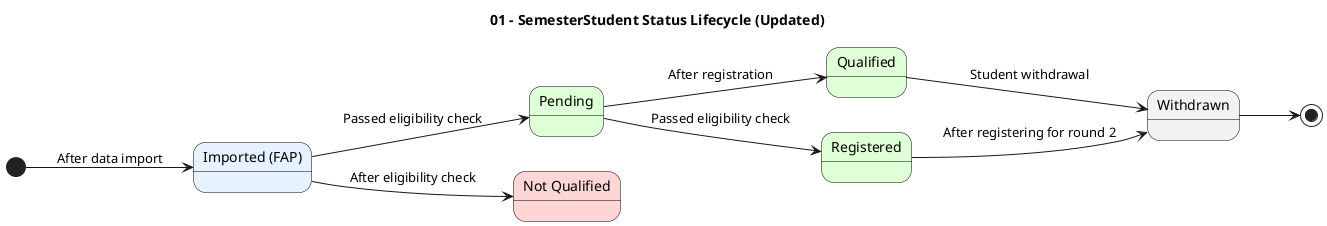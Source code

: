@startuml
title 01 - SemesterStudent Status Lifecycle (Updated)
left to right direction

skinparam state {
  BackgroundColor<<initial>> #E6F2FF
  BackgroundColor<<processing>> #DFFFD6
  BackgroundColor<<final>> #F2F2F2
  BackgroundColor<<error>> #FFD6D6
  BorderColor Black
  FontColor Black
  FontSize 14
  FontName "Segoe UI"
  Shadowing false
  RoundCorner 20
}

[*] --> IMPORTED : After data import

state "Imported (FAP)" as IMPORTED <<initial>>
state "Pending" as PENDING <<processing>>
state "Qualified" as QUALIFIED <<processing>>
state "Not Qualified" as NOT_QUALIFIED <<error>>
state "Registered" as REGISTERED <<processing>>
state "Withdrawn" as WITHDRAWN <<final>>

IMPORTED --> PENDING : Passed eligibility check
IMPORTED --> NOT_QUALIFIED : After eligibility check

PENDING --> QUALIFIED : After registration
PENDING --> REGISTERED : Passed eligibility check

QUALIFIED --> WITHDRAWN : Student withdrawal
REGISTERED --> WITHDRAWN : After registering for round 2

WITHDRAWN --> [*]

@enduml
